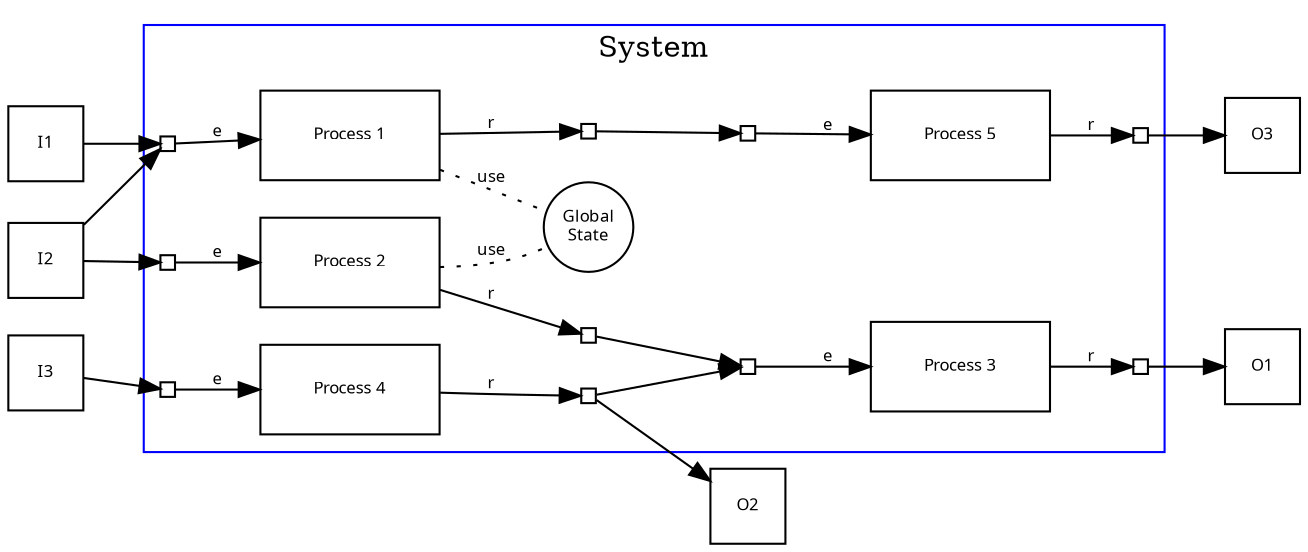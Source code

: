   digraph G {
    rankdir="LR";

    node [shape=rectangle, fontname=Sans, fontsize=8, fixedsize="true", width="0.5", height="0.5"];
    edge [fontname=Sans, fontsize=8];

    i1 [label="I1"];
    i2 [label="I2"];
    i3 [label="I3"];
    o1 [label="O1"];
    o2 [label="O2"];
    o3 [label="O3"];

    subgraph cluster_0 {
      label = "System";
      color = blue;
      node [shape=rectangle, fontname=Sans, fontsize=8, fixedsize="true", width="1.2", height="0.6"];
      edge [fontname=Sans, fontsize=8];

      state [shape=circle label="Global\nState", width="0.6", height="0.6"];
      s1 [label="", width="0.1", height="0.1"];
      s2 [label="", width="0.1", height="0.1"];
      s3 [label="", width="0.1", height="0.1"];
      s4 [label="", width="0.1", height="0.1"];
      s5 [label="", width="0.1", height="0.1"];
      p1 [label="Process 1"];
      p2 [label="Process 2"];
      p3 [label="Process 3"];
      p4 [label="Process 4"];
      p5 [label="Process 5"];
      r1 [label="", width="0.1", height="0.1"];
      r2 [label="", width="0.1", height="0.1"];
      r3 [label="", width="0.1", height="0.1"];
      r4 [label="", width="0.1", height="0.1"];
      r5 [label="", width="0.1", height="0.1"];

      s1 -> p1 [label="e"];
      s2 -> p2 [label="e"];
      s3 -> p3 [label="e"];
      s4 -> p4 [label="e"];
      s5 -> p5 [label="e"];
      p1 -> r1 [label="r"];
      p2 -> r2 [label="r"];
      p3 -> r3 [label="r"];
      p4 -> r4 [label="r"];
      p5 -> r5 [label="r"];
      r1 -> s5 [label=""];
      r2 -> s3 [label=""];
      r4 -> s3 [label=""];
      p1 -> state [label="use", dir=none, style=dotted];
      p2 -> state [label="use", dir=none, style=dotted];
    }

    i1 -> s1 [label=""];
    i2 -> s1 [label=""];
    i2 -> s2 [label=""];
    i3 -> s4 [label="", constraint=false];
    r3 -> o1 [label=""];
    r4 -> o2 [label=""];
    r5 -> o3 [label=""];
  }
